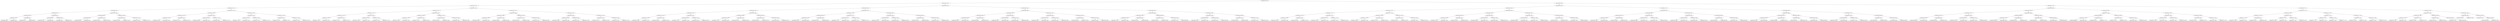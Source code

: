digraph G{
676631074 [label="Node{data=[4103, 4103]}"]
676631074 -> 1223923412
1223923412 [label="Node{data=[2128, 2128]}"]
1223923412 -> 1388535596
1388535596 [label="Node{data=[1736, 1736]}"]
1388535596 -> 709287466
709287466 [label="Node{data=[1312, 1312]}"]
709287466 -> 646941890
646941890 [label="Node{data=[958, 958]}"]
646941890 -> 1923017713
1923017713 [label="Node{data=[950, 950]}"]
1923017713 -> 980218033
980218033 [label="Node{data=[946, 946]}"]
980218033 -> 642240088
642240088 [label="Node{data=[944, 944]}"]
642240088 -> 2088021966
2088021966 [label="Node{data=[918, 918]}"]
642240088 -> 2041578194
2041578194 [label="Node{data=[945, 945]}"]
980218033 -> 604281901
604281901 [label="Node{data=[948, 948]}"]
604281901 -> 1017750523
1017750523 [label="Node{data=[947, 947]}"]
604281901 -> 1702519167
1702519167 [label="Node{data=[949, 949]}"]
1923017713 -> 472209808
472209808 [label="Node{data=[954, 954]}"]
472209808 -> 482368461
482368461 [label="Node{data=[952, 952]}"]
482368461 -> 1837598165
1837598165 [label="Node{data=[951, 951]}"]
482368461 -> 1530945667
1530945667 [label="Node{data=[953, 953]}"]
472209808 -> 1830767522
1830767522 [label="Node{data=[956, 956]}"]
1830767522 -> 1939827711
1939827711 [label="Node{data=[955, 955]}"]
1830767522 -> 577237364
577237364 [label="Node{data=[957, 957]}"]
646941890 -> 2063325635
2063325635 [label="Node{data=[1304, 1304]}"]
2063325635 -> 1831784293
1831784293 [label="Node{data=[968, 968]}"]
1831784293 -> 1709605292
1709605292 [label="Node{data=[960, 960]}"]
1709605292 -> 2023170101
2023170101 [label="Node{data=[959, 959]}"]
1709605292 -> 1543953189
1543953189 [label="Node{data=[961, 961]}"]
1831784293 -> 1204318759
1204318759 [label="Node{data=[1302, 1302]}"]
1204318759 -> 384987283
384987283 [label="Node{data=[1290, 1290]}"]
1204318759 -> 1470463216
1470463216 [label="Node{data=[1303, 1303]}"]
2063325635 -> 1032870610
1032870610 [label="Node{data=[1308, 1308]}"]
1032870610 -> 969760269
969760269 [label="Node{data=[1306, 1306]}"]
969760269 -> 1019139919
1019139919 [label="Node{data=[1305, 1305]}"]
969760269 -> 1082162900
1082162900 [label="Node{data=[1307, 1307]}"]
1032870610 -> 2147085020
2147085020 [label="Node{data=[1310, 1310]}"]
2147085020 -> 739769880
739769880 [label="Node{data=[1309, 1309]}"]
2147085020 -> 1717129338
1717129338 [label="Node{data=[1311, 1311]}"]
709287466 -> 636286139
636286139 [label="Node{data=[1720, 1720]}"]
636286139 -> 359876048
359876048 [label="Node{data=[1380, 1380]}"]
359876048 -> 101158488
101158488 [label="Node{data=[1316, 1316]}"]
101158488 -> 712103010
712103010 [label="Node{data=[1314, 1314]}"]
712103010 -> 1761256635
1761256635 [label="Node{data=[1313, 1313]}"]
712103010 -> 1739076017
1739076017 [label="Node{data=[1315, 1315]}"]
101158488 -> 1575421522
1575421522 [label="Node{data=[1318, 1318]}"]
1575421522 -> 2031164232
2031164232 [label="Node{data=[1317, 1317]}"]
1575421522 -> 1148434349
1148434349 [label="Node{data=[1319, 1319]}"]
359876048 -> 1651520299
1651520299 [label="Node{data=[1623, 1623]}"]
1651520299 -> 130051233
130051233 [label="Node{data=[1490, 1490]}"]
130051233 -> 1996155978
1996155978 [label="Node{data=[1388, 1388]}"]
130051233 -> 795735015
795735015 [label="Node{data=[1557, 1557]}"]
1651520299 -> 1290237002
1290237002 [label="Node{data=[1718, 1718]}"]
1290237002 -> 1220983827
1220983827 [label="Node{data=[1683, 1683]}"]
1290237002 -> 1778352637
1778352637 [label="Node{data=[1719, 1719]}"]
636286139 -> 692958702
692958702 [label="Node{data=[1728, 1728]}"]
692958702 -> 1585435049
1585435049 [label="Node{data=[1724, 1724]}"]
1585435049 -> 598005841
598005841 [label="Node{data=[1722, 1722]}"]
598005841 -> 918640049
918640049 [label="Node{data=[1721, 1721]}"]
598005841 -> 1919382594
1919382594 [label="Node{data=[1723, 1723]}"]
1585435049 -> 1379209534
1379209534 [label="Node{data=[1726, 1726]}"]
1379209534 -> 1473658233
1473658233 [label="Node{data=[1725, 1725]}"]
1379209534 -> 1803978479
1803978479 [label="Node{data=[1727, 1727]}"]
692958702 -> 571091641
571091641 [label="Node{data=[1732, 1732]}"]
571091641 -> 1489793831
1489793831 [label="Node{data=[1730, 1730]}"]
1489793831 -> 1041739954
1041739954 [label="Node{data=[1729, 1729]}"]
1489793831 -> 1643767905
1643767905 [label="Node{data=[1731, 1731]}"]
571091641 -> 315967749
315967749 [label="Node{data=[1734, 1734]}"]
315967749 -> 700138803
700138803 [label="Node{data=[1733, 1733]}"]
315967749 -> 707453590
707453590 [label="Node{data=[1735, 1735]}"]
1388535596 -> 79605074
79605074 [label="Node{data=[1831, 1831]}"]
79605074 -> 1008419233
1008419233 [label="Node{data=[1752, 1752]}"]
1008419233 -> 1341790668
1341790668 [label="Node{data=[1744, 1744]}"]
1341790668 -> 842624247
842624247 [label="Node{data=[1740, 1740]}"]
842624247 -> 1134330847
1134330847 [label="Node{data=[1738, 1738]}"]
1134330847 -> 636277828
636277828 [label="Node{data=[1737, 1737]}"]
1134330847 -> 986160460
986160460 [label="Node{data=[1739, 1739]}"]
842624247 -> 1130369079
1130369079 [label="Node{data=[1742, 1742]}"]
1130369079 -> 1682305535
1682305535 [label="Node{data=[1741, 1741]}"]
1130369079 -> 659048391
659048391 [label="Node{data=[1743, 1743]}"]
1341790668 -> 560173983
560173983 [label="Node{data=[1748, 1748]}"]
560173983 -> 1648483884
1648483884 [label="Node{data=[1746, 1746]}"]
1648483884 -> 700449170
700449170 [label="Node{data=[1745, 1745]}"]
1648483884 -> 1288903954
1288903954 [label="Node{data=[1747, 1747]}"]
560173983 -> 1896976508
1896976508 [label="Node{data=[1750, 1750]}"]
1896976508 -> 491618508
491618508 [label="Node{data=[1749, 1749]}"]
1896976508 -> 875093606
875093606 [label="Node{data=[1751, 1751]}"]
1008419233 -> 1615298172
1615298172 [label="Node{data=[1823, 1823]}"]
1615298172 -> 497582200
497582200 [label="Node{data=[1756, 1756]}"]
497582200 -> 1821522145
1821522145 [label="Node{data=[1754, 1754]}"]
1821522145 -> 515576059
515576059 [label="Node{data=[1753, 1753]}"]
1821522145 -> 1171536334
1171536334 [label="Node{data=[1755, 1755]}"]
497582200 -> 480692812
480692812 [label="Node{data=[1821, 1821]}"]
480692812 -> 1636740105
1636740105 [label="Node{data=[1757, 1757]}"]
480692812 -> 661935115
661935115 [label="Node{data=[1822, 1822]}"]
1615298172 -> 1124733794
1124733794 [label="Node{data=[1827, 1827]}"]
1124733794 -> 1775523301
1775523301 [label="Node{data=[1825, 1825]}"]
1775523301 -> 2100183602
2100183602 [label="Node{data=[1824, 1824]}"]
1775523301 -> 2030011792
2030011792 [label="Node{data=[1826, 1826]}"]
1124733794 -> 1811745006
1811745006 [label="Node{data=[1829, 1829]}"]
1811745006 -> 550306569
550306569 [label="Node{data=[1828, 1828]}"]
1811745006 -> 796781296
796781296 [label="Node{data=[1830, 1830]}"]
79605074 -> 732572042
732572042 [label="Node{data=[1847, 1847]}"]
732572042 -> 680787561
680787561 [label="Node{data=[1839, 1839]}"]
680787561 -> 1611556153
1611556153 [label="Node{data=[1835, 1835]}"]
1611556153 -> 543435170
543435170 [label="Node{data=[1833, 1833]}"]
543435170 -> 1517859421
1517859421 [label="Node{data=[1832, 1832]}"]
543435170 -> 1840218061
1840218061 [label="Node{data=[1834, 1834]}"]
1611556153 -> 2124151020
2124151020 [label="Node{data=[1837, 1837]}"]
2124151020 -> 2142496676
2142496676 [label="Node{data=[1836, 1836]}"]
2124151020 -> 1615222869
1615222869 [label="Node{data=[1838, 1838]}"]
680787561 -> 1979781767
1979781767 [label="Node{data=[1843, 1843]}"]
1979781767 -> 1476188211
1476188211 [label="Node{data=[1841, 1841]}"]
1476188211 -> 932350895
932350895 [label="Node{data=[1840, 1840]}"]
1476188211 -> 1699019256
1699019256 [label="Node{data=[1842, 1842]}"]
1979781767 -> 464472829
464472829 [label="Node{data=[1845, 1845]}"]
464472829 -> 715339003
715339003 [label="Node{data=[1844, 1844]}"]
464472829 -> 164564467
164564467 [label="Node{data=[1846, 1846]}"]
732572042 -> 1258728971
1258728971 [label="Node{data=[2120, 2120]}"]
1258728971 -> 715124020
715124020 [label="Node{data=[1930, 1930]}"]
715124020 -> 430444656
430444656 [label="Node{data=[1849, 1849]}"]
430444656 -> 1761162787
1761162787 [label="Node{data=[1848, 1848]}"]
430444656 -> 376552385
376552385 [label="Node{data=[1850, 1850]}"]
715124020 -> 1137840758
1137840758 [label="Node{data=[2092, 2092]}"]
1137840758 -> 438350316
438350316 [label="Node{data=[2018, 2018]}"]
1137840758 -> 1003082917
1003082917 [label="Node{data=[2119, 2119]}"]
1258728971 -> 545120174
545120174 [label="Node{data=[2124, 2124]}"]
545120174 -> 1936664693
1936664693 [label="Node{data=[2122, 2122]}"]
1936664693 -> 1826572325
1826572325 [label="Node{data=[2121, 2121]}"]
1936664693 -> 424068583
424068583 [label="Node{data=[2123, 2123]}"]
545120174 -> 1468590542
1468590542 [label="Node{data=[2126, 2126]}"]
1468590542 -> 1563316170
1563316170 [label="Node{data=[2125, 2125]}"]
1468590542 -> 1269213738
1269213738 [label="Node{data=[2127, 2127]}"]
1223923412 -> 1692411716
1692411716 [label="Node{data=[2294, 2294]}"]
1692411716 -> 1949721743
1949721743 [label="Node{data=[2262, 2262]}"]
1949721743 -> 1539913180
1539913180 [label="Node{data=[2246, 2246]}"]
1539913180 -> 633353077
633353077 [label="Node{data=[2136, 2136]}"]
633353077 -> 1090517646
1090517646 [label="Node{data=[2132, 2132]}"]
1090517646 -> 128646146
128646146 [label="Node{data=[2130, 2130]}"]
128646146 -> 366956286
366956286 [label="Node{data=[2129, 2129]}"]
128646146 -> 824216747
824216747 [label="Node{data=[2131, 2131]}"]
1090517646 -> 246692747
246692747 [label="Node{data=[2134, 2134]}"]
246692747 -> 1588501683
1588501683 [label="Node{data=[2133, 2133]}"]
246692747 -> 837386534
837386534 [label="Node{data=[2135, 2135]}"]
633353077 -> 68748900
68748900 [label="Node{data=[2242, 2242]}"]
68748900 -> 735972623
735972623 [label="Node{data=[2200, 2200]}"]
735972623 -> 29317059
29317059 [label="Node{data=[2137, 2137]}"]
735972623 -> 2090997347
2090997347 [label="Node{data=[2217, 2217]}"]
68748900 -> 809768373
809768373 [label="Node{data=[2244, 2244]}"]
809768373 -> 1806287047
1806287047 [label="Node{data=[2243, 2243]}"]
809768373 -> 282301246
282301246 [label="Node{data=[2245, 2245]}"]
1539913180 -> 2091818569
2091818569 [label="Node{data=[2254, 2254]}"]
2091818569 -> 1826084308
1826084308 [label="Node{data=[2250, 2250]}"]
1826084308 -> 1239256945
1239256945 [label="Node{data=[2248, 2248]}"]
1239256945 -> 1167834903
1167834903 [label="Node{data=[2247, 2247]}"]
1239256945 -> 1297034555
1297034555 [label="Node{data=[2249, 2249]}"]
1826084308 -> 535046195
535046195 [label="Node{data=[2252, 2252]}"]
535046195 -> 979868345
979868345 [label="Node{data=[2251, 2251]}"]
535046195 -> 572320229
572320229 [label="Node{data=[2253, 2253]}"]
2091818569 -> 370028136
370028136 [label="Node{data=[2258, 2258]}"]
370028136 -> 672475434
672475434 [label="Node{data=[2256, 2256]}"]
672475434 -> 773967043
773967043 [label="Node{data=[2255, 2255]}"]
672475434 -> 1798785827
1798785827 [label="Node{data=[2257, 2257]}"]
370028136 -> 212682051
212682051 [label="Node{data=[2260, 2260]}"]
212682051 -> 225468805
225468805 [label="Node{data=[2259, 2259]}"]
212682051 -> 764928828
764928828 [label="Node{data=[2261, 2261]}"]
1949721743 -> 2091441150
2091441150 [label="Node{data=[2278, 2278]}"]
2091441150 -> 440995445
440995445 [label="Node{data=[2270, 2270]}"]
440995445 -> 339425520
339425520 [label="Node{data=[2266, 2266]}"]
339425520 -> 103266120
103266120 [label="Node{data=[2264, 2264]}"]
103266120 -> 1013644121
1013644121 [label="Node{data=[2263, 2263]}"]
103266120 -> 1845653511
1845653511 [label="Node{data=[2265, 2265]}"]
339425520 -> 590555535
590555535 [label="Node{data=[2268, 2268]}"]
590555535 -> 404047702
404047702 [label="Node{data=[2267, 2267]}"]
590555535 -> 1934546750
1934546750 [label="Node{data=[2269, 2269]}"]
440995445 -> 238097176
238097176 [label="Node{data=[2274, 2274]}"]
238097176 -> 888417280
888417280 [label="Node{data=[2272, 2272]}"]
888417280 -> 115995199
115995199 [label="Node{data=[2271, 2271]}"]
888417280 -> 52110075
52110075 [label="Node{data=[2273, 2273]}"]
238097176 -> 95705171
95705171 [label="Node{data=[2276, 2276]}"]
95705171 -> 280355017
280355017 [label="Node{data=[2275, 2275]}"]
95705171 -> 1501855978
1501855978 [label="Node{data=[2277, 2277]}"]
2091441150 -> 55733723
55733723 [label="Node{data=[2286, 2286]}"]
55733723 -> 612621090
612621090 [label="Node{data=[2282, 2282]}"]
612621090 -> 454022355
454022355 [label="Node{data=[2280, 2280]}"]
454022355 -> 1718719624
1718719624 [label="Node{data=[2279, 2279]}"]
454022355 -> 1994199336
1994199336 [label="Node{data=[2281, 2281]}"]
612621090 -> 1279106586
1279106586 [label="Node{data=[2284, 2284]}"]
1279106586 -> 695300610
695300610 [label="Node{data=[2283, 2283]}"]
1279106586 -> 1129211504
1129211504 [label="Node{data=[2285, 2285]}"]
55733723 -> 1560570720
1560570720 [label="Node{data=[2290, 2290]}"]
1560570720 -> 2104091540
2104091540 [label="Node{data=[2288, 2288]}"]
2104091540 -> 1605009241
1605009241 [label="Node{data=[2287, 2287]}"]
2104091540 -> 1877475130
1877475130 [label="Node{data=[2289, 2289]}"]
1560570720 -> 298243789
298243789 [label="Node{data=[2292, 2292]}"]
298243789 -> 587330082
587330082 [label="Node{data=[2291, 2291]}"]
298243789 -> 803017132
803017132 [label="Node{data=[2293, 2293]}"]
1692411716 -> 2131965250
2131965250 [label="Node{data=[2456, 2456]}"]
2131965250 -> 1489302739
1489302739 [label="Node{data=[2399, 2399]}"]
1489302739 -> 1954061579
1954061579 [label="Node{data=[2302, 2302]}"]
1954061579 -> 862954073
862954073 [label="Node{data=[2298, 2298]}"]
862954073 -> 1429219411
1429219411 [label="Node{data=[2296, 2296]}"]
1429219411 -> 715992138
715992138 [label="Node{data=[2295, 2295]}"]
1429219411 -> 437087441
437087441 [label="Node{data=[2297, 2297]}"]
862954073 -> 1421764771
1421764771 [label="Node{data=[2300, 2300]}"]
1421764771 -> 1614039
1614039 [label="Node{data=[2299, 2299]}"]
1421764771 -> 1125385186
1125385186 [label="Node{data=[2301, 2301]}"]
1954061579 -> 848200885
848200885 [label="Node{data=[2395, 2395]}"]
848200885 -> 366090551
366090551 [label="Node{data=[2393, 2393]}"]
366090551 -> 1351163202
1351163202 [label="Node{data=[2303, 2303]}"]
366090551 -> 861999010
861999010 [label="Node{data=[2394, 2394]}"]
848200885 -> 1963761239
1963761239 [label="Node{data=[2397, 2397]}"]
1963761239 -> 1888627296
1888627296 [label="Node{data=[2396, 2396]}"]
1963761239 -> 1760123453
1760123453 [label="Node{data=[2398, 2398]}"]
1489302739 -> 1397638301
1397638301 [label="Node{data=[2407, 2407]}"]
1397638301 -> 1117886085
1117886085 [label="Node{data=[2403, 2403]}"]
1117886085 -> 587298203
587298203 [label="Node{data=[2401, 2401]}"]
587298203 -> 26999668
26999668 [label="Node{data=[2400, 2400]}"]
587298203 -> 550514038
550514038 [label="Node{data=[2402, 2402]}"]
1117886085 -> 1854640727
1854640727 [label="Node{data=[2405, 2405]}"]
1854640727 -> 1175359408
1175359408 [label="Node{data=[2404, 2404]}"]
1854640727 -> 403737694
403737694 [label="Node{data=[2406, 2406]}"]
1397638301 -> 965392823
965392823 [label="Node{data=[2452, 2452]}"]
965392823 -> 186752507
186752507 [label="Node{data=[2409, 2409]}"]
186752507 -> 971038752
971038752 [label="Node{data=[2408, 2408]}"]
186752507 -> 630126910
630126910 [label="Node{data=[2410, 2410]}"]
965392823 -> 1227205433
1227205433 [label="Node{data=[2454, 2454]}"]
1227205433 -> 1324100003
1324100003 [label="Node{data=[2453, 2453]}"]
1227205433 -> 1890787774
1890787774 [label="Node{data=[2455, 2455]}"]
2131965250 -> 572944799
572944799 [label="Node{data=[3425, 3425]}"]
572944799 -> 1178495617
1178495617 [label="Node{data=[2922, 2922]}"]
1178495617 -> 1773204180
1773204180 [label="Node{data=[2821, 2821]}"]
1773204180 -> 6787213
6787213 [label="Node{data=[2607, 2607]}"]
6787213 -> 299676567
299676567 [label="Node{data=[2471, 2471]}"]
6787213 -> 604223823
604223823 [label="Node{data=[2807, 2807]}"]
1773204180 -> 1254873417
1254873417 [label="Node{data=[2850, 2850]}"]
1254873417 -> 1981074277
1981074277 [label="Node{data=[2837, 2837]}"]
1254873417 -> 44076603
44076603 [label="Node{data=[2869, 2869]}"]
1178495617 -> 1003525857
1003525857 [label="Node{data=[3098, 3098]}"]
1003525857 -> 801440067
801440067 [label="Node{data=[3013, 3013]}"]
801440067 -> 2136647741
2136647741 [label="Node{data=[2940, 2940]}"]
801440067 -> 2030907579
2030907579 [label="Node{data=[3032, 3032]}"]
1003525857 -> 1188415205
1188415205 [label="Node{data=[3334, 3334]}"]
1188415205 -> 1092421733
1092421733 [label="Node{data=[3110, 3110]}"]
1188415205 -> 1798064955
1798064955 [label="Node{data=[3366, 3366]}"]
572944799 -> 2075407885
2075407885 [label="Node{data=[4095, 4095]}"]
2075407885 -> 322839920
322839920 [label="Node{data=[3755, 3755]}"]
322839920 -> 977881426
977881426 [label="Node{data=[3646, 3646]}"]
977881426 -> 867547315
867547315 [label="Node{data=[3514, 3514]}"]
977881426 -> 1777067158
1777067158 [label="Node{data=[3726, 3726]}"]
322839920 -> 194795902
194795902 [label="Node{data=[4093, 4093]}"]
194795902 -> 2070905478
2070905478 [label="Node{data=[3831, 3831]}"]
194795902 -> 1703005560
1703005560 [label="Node{data=[4094, 4094]}"]
2075407885 -> 1400396298
1400396298 [label="Node{data=[4099, 4099]}"]
1400396298 -> 986099378
986099378 [label="Node{data=[4097, 4097]}"]
986099378 -> 1027240158
1027240158 [label="Node{data=[4096, 4096]}"]
986099378 -> 1455132684
1455132684 [label="Node{data=[4098, 4098]}"]
1400396298 -> 1199716571
1199716571 [label="Node{data=[4101, 4101]}"]
1199716571 -> 1220455847
1220455847 [label="Node{data=[4100, 4100]}"]
1199716571 -> 653039854
653039854 [label="Node{data=[4102, 4102]}"]
676631074 -> 744310735
744310735 [label="Node{data=[5363, 5363]}"]
744310735 -> 2060445311
2060445311 [label="Node{data=[4560, 4560]}"]
2060445311 -> 1201782548
1201782548 [label="Node{data=[4156, 4156]}"]
1201782548 -> 88634598
88634598 [label="Node{data=[4119, 4119]}"]
88634598 -> 1139620031
1139620031 [label="Node{data=[4111, 4111]}"]
1139620031 -> 1184158371
1184158371 [label="Node{data=[4107, 4107]}"]
1184158371 -> 210209914
210209914 [label="Node{data=[4105, 4105]}"]
210209914 -> 1252931144
1252931144 [label="Node{data=[4104, 4104]}"]
210209914 -> 1621940066
1621940066 [label="Node{data=[4106, 4106]}"]
1184158371 -> 13439006
13439006 [label="Node{data=[4109, 4109]}"]
13439006 -> 815376417
815376417 [label="Node{data=[4108, 4108]}"]
13439006 -> 197055500
197055500 [label="Node{data=[4110, 4110]}"]
1139620031 -> 229578206
229578206 [label="Node{data=[4115, 4115]}"]
229578206 -> 1703586197
1703586197 [label="Node{data=[4113, 4113]}"]
1703586197 -> 405786021
405786021 [label="Node{data=[4112, 4112]}"]
1703586197 -> 1699509272
1699509272 [label="Node{data=[4114, 4114]}"]
229578206 -> 280530058
280530058 [label="Node{data=[4117, 4117]}"]
280530058 -> 550390025
550390025 [label="Node{data=[4116, 4116]}"]
280530058 -> 1181416016
1181416016 [label="Node{data=[4118, 4118]}"]
88634598 -> 1073785393
1073785393 [label="Node{data=[4127, 4127]}"]
1073785393 -> 336114279
336114279 [label="Node{data=[4123, 4123]}"]
336114279 -> 1180448750
1180448750 [label="Node{data=[4121, 4121]}"]
1180448750 -> 1475734799
1475734799 [label="Node{data=[4120, 4120]}"]
1180448750 -> 308380898
308380898 [label="Node{data=[4122, 4122]}"]
336114279 -> 1135318851
1135318851 [label="Node{data=[4125, 4125]}"]
1135318851 -> 1685011359
1685011359 [label="Node{data=[4124, 4124]}"]
1135318851 -> 478822280
478822280 [label="Node{data=[4126, 4126]}"]
1073785393 -> 47378031
47378031 [label="Node{data=[4131, 4131]}"]
47378031 -> 500986105
500986105 [label="Node{data=[4129, 4129]}"]
500986105 -> 7471902
7471902 [label="Node{data=[4128, 4128]}"]
500986105 -> 1296632551
1296632551 [label="Node{data=[4130, 4130]}"]
47378031 -> 1484600503
1484600503 [label="Node{data=[4133, 4133]}"]
1484600503 -> 651742457
651742457 [label="Node{data=[4132, 4132]}"]
1484600503 -> 908218831
908218831 [label="Node{data=[4134, 4134]}"]
1201782548 -> 859401182
859401182 [label="Node{data=[4302, 4302]}"]
859401182 -> 47196546
47196546 [label="Node{data=[4294, 4294]}"]
47196546 -> 1653572133
1653572133 [label="Node{data=[4290, 4290]}"]
1653572133 -> 1183255442
1183255442 [label="Node{data=[4192, 4192]}"]
1183255442 -> 1050210055
1050210055 [label="Node{data=[4157, 4157]}"]
1183255442 -> 1023892847
1023892847 [label="Node{data=[4197, 4197]}"]
1653572133 -> 596082240
596082240 [label="Node{data=[4292, 4292]}"]
596082240 -> 1570908729
1570908729 [label="Node{data=[4291, 4291]}"]
596082240 -> 607852125
607852125 [label="Node{data=[4293, 4293]}"]
47196546 -> 592501648
592501648 [label="Node{data=[4298, 4298]}"]
592501648 -> 1002292420
1002292420 [label="Node{data=[4296, 4296]}"]
1002292420 -> 1996673640
1996673640 [label="Node{data=[4295, 4295]}"]
1002292420 -> 192391979
192391979 [label="Node{data=[4297, 4297]}"]
592501648 -> 786328974
786328974 [label="Node{data=[4300, 4300]}"]
786328974 -> 2073036661
2073036661 [label="Node{data=[4299, 4299]}"]
786328974 -> 442502141
442502141 [label="Node{data=[4301, 4301]}"]
859401182 -> 746116457
746116457 [label="Node{data=[4491, 4491]}"]
746116457 -> 1905753973
1905753973 [label="Node{data=[4391, 4391]}"]
1905753973 -> 180843933
180843933 [label="Node{data=[4350, 4350]}"]
180843933 -> 283293915
283293915 [label="Node{data=[4303, 4303]}"]
180843933 -> 2061231155
2061231155 [label="Node{data=[4351, 4351]}"]
1905753973 -> 813519050
813519050 [label="Node{data=[4454, 4454]}"]
813519050 -> 27766981
27766981 [label="Node{data=[4411, 4411]}"]
813519050 -> 67564618
67564618 [label="Node{data=[4458, 4458]}"]
746116457 -> 559506053
559506053 [label="Node{data=[4556, 4556]}"]
559506053 -> 2079890788
2079890788 [label="Node{data=[4554, 4554]}"]
2079890788 -> 1206201158
1206201158 [label="Node{data=[4518, 4518]}"]
2079890788 -> 1962025812
1962025812 [label="Node{data=[4555, 4555]}"]
559506053 -> 508901893
508901893 [label="Node{data=[4558, 4558]}"]
508901893 -> 570005270
570005270 [label="Node{data=[4557, 4557]}"]
508901893 -> 1328031604
1328031604 [label="Node{data=[4559, 4559]}"]
2060445311 -> 715478342
715478342 [label="Node{data=[4747, 4747]}"]
715478342 -> 496490245
496490245 [label="Node{data=[4644, 4644]}"]
496490245 -> 1891349126
1891349126 [label="Node{data=[4568, 4568]}"]
1891349126 -> 2116429922
2116429922 [label="Node{data=[4564, 4564]}"]
2116429922 -> 2125028741
2125028741 [label="Node{data=[4562, 4562]}"]
2125028741 -> 1562739370
1562739370 [label="Node{data=[4561, 4561]}"]
2125028741 -> 1890006026
1890006026 [label="Node{data=[4563, 4563]}"]
2116429922 -> 1057843012
1057843012 [label="Node{data=[4566, 4566]}"]
1057843012 -> 192692309
192692309 [label="Node{data=[4565, 4565]}"]
1057843012 -> 2059252546
2059252546 [label="Node{data=[4567, 4567]}"]
1891349126 -> 871620475
871620475 [label="Node{data=[4640, 4640]}"]
871620475 -> 1729145094
1729145094 [label="Node{data=[4570, 4570]}"]
1729145094 -> 235348825
235348825 [label="Node{data=[4569, 4569]}"]
1729145094 -> 431470200
431470200 [label="Node{data=[4571, 4571]}"]
871620475 -> 873642546
873642546 [label="Node{data=[4642, 4642]}"]
873642546 -> 1445489967
1445489967 [label="Node{data=[4641, 4641]}"]
873642546 -> 1635942744
1635942744 [label="Node{data=[4643, 4643]}"]
496490245 -> 1159921510
1159921510 [label="Node{data=[4652, 4652]}"]
1159921510 -> 1690308314
1690308314 [label="Node{data=[4648, 4648]}"]
1690308314 -> 1897154168
1897154168 [label="Node{data=[4646, 4646]}"]
1897154168 -> 82411843
82411843 [label="Node{data=[4645, 4645]}"]
1897154168 -> 1457690487
1457690487 [label="Node{data=[4647, 4647]}"]
1690308314 -> 850453935
850453935 [label="Node{data=[4650, 4650]}"]
850453935 -> 1631863303
1631863303 [label="Node{data=[4649, 4649]}"]
850453935 -> 703538421
703538421 [label="Node{data=[4651, 4651]}"]
1159921510 -> 1802782608
1802782608 [label="Node{data=[4656, 4656]}"]
1802782608 -> 1583106764
1583106764 [label="Node{data=[4654, 4654]}"]
1583106764 -> 499875706
499875706 [label="Node{data=[4653, 4653]}"]
1583106764 -> 1305688250
1305688250 [label="Node{data=[4655, 4655]}"]
1802782608 -> 72527447
72527447 [label="Node{data=[4658, 4658]}"]
72527447 -> 946114107
946114107 [label="Node{data=[4657, 4657]}"]
72527447 -> 2115114722
2115114722 [label="Node{data=[4659, 4659]}"]
715478342 -> 709945202
709945202 [label="Node{data=[5066, 5066]}"]
709945202 -> 1004655737
1004655737 [label="Node{data=[5058, 5058]}"]
1004655737 -> 669548648
669548648 [label="Node{data=[4979, 4979]}"]
669548648 -> 1235433329
1235433329 [label="Node{data=[4953, 4953]}"]
1235433329 -> 1684349504
1684349504 [label="Node{data=[4937, 4937]}"]
1235433329 -> 1368547497
1368547497 [label="Node{data=[4965, 4965]}"]
669548648 -> 848970035
848970035 [label="Node{data=[5056, 5056]}"]
848970035 -> 1657991342
1657991342 [label="Node{data=[4999, 4999]}"]
848970035 -> 795392406
795392406 [label="Node{data=[5057, 5057]}"]
1004655737 -> 1832715258
1832715258 [label="Node{data=[5062, 5062]}"]
1832715258 -> 231625911
231625911 [label="Node{data=[5060, 5060]}"]
231625911 -> 2028769824
2028769824 [label="Node{data=[5059, 5059]}"]
231625911 -> 304226466
304226466 [label="Node{data=[5061, 5061]}"]
1832715258 -> 386253775
386253775 [label="Node{data=[5064, 5064]}"]
386253775 -> 1754355316
1754355316 [label="Node{data=[5063, 5063]}"]
386253775 -> 1953543380
1953543380 [label="Node{data=[5065, 5065]}"]
709945202 -> 2010430920
2010430920 [label="Node{data=[5317, 5317]}"]
2010430920 -> 1316361030
1316361030 [label="Node{data=[5070, 5070]}"]
1316361030 -> 750181898
750181898 [label="Node{data=[5068, 5068]}"]
750181898 -> 1561401692
1561401692 [label="Node{data=[5067, 5067]}"]
750181898 -> 268031435
268031435 [label="Node{data=[5069, 5069]}"]
1316361030 -> 1902840657
1902840657 [label="Node{data=[5315, 5315]}"]
1902840657 -> 1807212024
1807212024 [label="Node{data=[5141, 5141]}"]
1902840657 -> 1052373547
1052373547 [label="Node{data=[5316, 5316]}"]
2010430920 -> 2142191546
2142191546 [label="Node{data=[5359, 5359]}"]
2142191546 -> 1446482589
1446482589 [label="Node{data=[5357, 5357]}"]
1446482589 -> 62578110
62578110 [label="Node{data=[5318, 5318]}"]
1446482589 -> 1927499592
1927499592 [label="Node{data=[5358, 5358]}"]
2142191546 -> 1949822017
1949822017 [label="Node{data=[5361, 5361]}"]
1949822017 -> 511589152
511589152 [label="Node{data=[5360, 5360]}"]
1949822017 -> 1266438780
1266438780 [label="Node{data=[5362, 5362]}"]
744310735 -> 588111188
588111188 [label="Node{data=[7472, 7472]}"]
588111188 -> 1754491024
1754491024 [label="Node{data=[5965, 5965]}"]
1754491024 -> 123464089
123464089 [label="Node{data=[5534, 5534]}"]
123464089 -> 782083260
782083260 [label="Node{data=[5371, 5371]}"]
782083260 -> 1664559942
1664559942 [label="Node{data=[5367, 5367]}"]
1664559942 -> 278071384
278071384 [label="Node{data=[5365, 5365]}"]
278071384 -> 1222388978
1222388978 [label="Node{data=[5364, 5364]}"]
278071384 -> 187156753
187156753 [label="Node{data=[5366, 5366]}"]
1664559942 -> 1360047656
1360047656 [label="Node{data=[5369, 5369]}"]
1360047656 -> 1506389402
1506389402 [label="Node{data=[5368, 5368]}"]
1360047656 -> 1885057517
1885057517 [label="Node{data=[5370, 5370]}"]
782083260 -> 1166115254
1166115254 [label="Node{data=[5403, 5403]}"]
1166115254 -> 297010880
297010880 [label="Node{data=[5373, 5373]}"]
297010880 -> 92658705
92658705 [label="Node{data=[5372, 5372]}"]
297010880 -> 679264661
679264661 [label="Node{data=[5376, 5376]}"]
1166115254 -> 1639541021
1639541021 [label="Node{data=[5487, 5487]}"]
1639541021 -> 1351283180
1351283180 [label="Node{data=[5432, 5432]}"]
1639541021 -> 2068105912
2068105912 [label="Node{data=[5488, 5488]}"]
123464089 -> 897240108
897240108 [label="Node{data=[5933, 5933]}"]
897240108 -> 530688543
530688543 [label="Node{data=[5929, 5929]}"]
530688543 -> 413347222
413347222 [label="Node{data=[5927, 5927]}"]
413347222 -> 1164911920
1164911920 [label="Node{data=[5555, 5555]}"]
413347222 -> 639080989
639080989 [label="Node{data=[5928, 5928]}"]
530688543 -> 880033170
880033170 [label="Node{data=[5931, 5931]}"]
880033170 -> 893024535
893024535 [label="Node{data=[5930, 5930]}"]
880033170 -> 155229221
155229221 [label="Node{data=[5932, 5932]}"]
897240108 -> 320677986
320677986 [label="Node{data=[5937, 5937]}"]
320677986 -> 110104382
110104382 [label="Node{data=[5935, 5935]}"]
110104382 -> 1619274810
1619274810 [label="Node{data=[5934, 5934]}"]
110104382 -> 1831351739
1831351739 [label="Node{data=[5936, 5936]}"]
320677986 -> 386686532
386686532 [label="Node{data=[5963, 5963]}"]
386686532 -> 300108388
300108388 [label="Node{data=[5938, 5938]}"]
386686532 -> 1346851230
1346851230 [label="Node{data=[5964, 5964]}"]
1754491024 -> 2095985600
2095985600 [label="Node{data=[7386, 7386]}"]
2095985600 -> 157662311
157662311 [label="Node{data=[7378, 7378]}"]
157662311 -> 48129861
48129861 [label="Node{data=[6499, 6499]}"]
48129861 -> 1753156897
1753156897 [label="Node{data=[5971, 5971]}"]
1753156897 -> 1694647261
1694647261 [label="Node{data=[5966, 5966]}"]
1753156897 -> 1101024670
1101024670 [label="Node{data=[6321, 6321]}"]
48129861 -> 817229472
817229472 [label="Node{data=[7340, 7340]}"]
817229472 -> 540273554
540273554 [label="Node{data=[6521, 6521]}"]
817229472 -> 1465407714
1465407714 [label="Node{data=[7377, 7377]}"]
157662311 -> 349643562
349643562 [label="Node{data=[7382, 7382]}"]
349643562 -> 185077758
185077758 [label="Node{data=[7380, 7380]}"]
185077758 -> 886577782
886577782 [label="Node{data=[7379, 7379]}"]
185077758 -> 567466823
567466823 [label="Node{data=[7381, 7381]}"]
349643562 -> 212951588
212951588 [label="Node{data=[7384, 7384]}"]
212951588 -> 1200487347
1200487347 [label="Node{data=[7383, 7383]}"]
212951588 -> 871514782
871514782 [label="Node{data=[7385, 7385]}"]
2095985600 -> 72204100
72204100 [label="Node{data=[7464, 7464]}"]
72204100 -> 65691051
65691051 [label="Node{data=[7460, 7460]}"]
65691051 -> 722628102
722628102 [label="Node{data=[7425, 7425]}"]
722628102 -> 181743432
181743432 [label="Node{data=[7387, 7387]}"]
722628102 -> 1661671113
1661671113 [label="Node{data=[7444, 7444]}"]
65691051 -> 844957702
844957702 [label="Node{data=[7462, 7462]}"]
844957702 -> 168239637
168239637 [label="Node{data=[7461, 7461]}"]
844957702 -> 697037682
697037682 [label="Node{data=[7463, 7463]}"]
72204100 -> 311231956
311231956 [label="Node{data=[7468, 7468]}"]
311231956 -> 1221206715
1221206715 [label="Node{data=[7466, 7466]}"]
1221206715 -> 2070853181
2070853181 [label="Node{data=[7465, 7465]}"]
1221206715 -> 227072577
227072577 [label="Node{data=[7467, 7467]}"]
311231956 -> 2001853825
2001853825 [label="Node{data=[7470, 7470]}"]
2001853825 -> 1855452714
1855452714 [label="Node{data=[7469, 7469]}"]
2001853825 -> 1623620251
1623620251 [label="Node{data=[7471, 7471]}"]
588111188 -> 735571472
735571472 [label="Node{data=[7751, 7751]}"]
735571472 -> 1385403198
1385403198 [label="Node{data=[7710, 7710]}"]
1385403198 -> 56891872
56891872 [label="Node{data=[7679, 7679]}"]
56891872 -> 1353038261
1353038261 [label="Node{data=[7476, 7476]}"]
1353038261 -> 1142323935
1142323935 [label="Node{data=[7474, 7474]}"]
1142323935 -> 181541632
181541632 [label="Node{data=[7473, 7473]}"]
1142323935 -> 702199971
702199971 [label="Node{data=[7475, 7475]}"]
1353038261 -> 1422902332
1422902332 [label="Node{data=[7604, 7604]}"]
1422902332 -> 603491576
603491576 [label="Node{data=[7528, 7528]}"]
1422902332 -> 971540892
971540892 [label="Node{data=[7634, 7634]}"]
56891872 -> 1158357410
1158357410 [label="Node{data=[7706, 7706]}"]
1158357410 -> 1875895067
1875895067 [label="Node{data=[7704, 7704]}"]
1875895067 -> 137837910
137837910 [label="Node{data=[7703, 7703]}"]
1875895067 -> 1970205093
1970205093 [label="Node{data=[7705, 7705]}"]
1158357410 -> 1769265307
1769265307 [label="Node{data=[7708, 7708]}"]
1769265307 -> 2041784725
2041784725 [label="Node{data=[7707, 7707]}"]
1769265307 -> 1222600312
1222600312 [label="Node{data=[7709, 7709]}"]
1385403198 -> 1253987615
1253987615 [label="Node{data=[7718, 7718]}"]
1253987615 -> 88210643
88210643 [label="Node{data=[7714, 7714]}"]
88210643 -> 1709085295
1709085295 [label="Node{data=[7712, 7712]}"]
1709085295 -> 1451344906
1451344906 [label="Node{data=[7711, 7711]}"]
1709085295 -> 1856992616
1856992616 [label="Node{data=[7713, 7713]}"]
88210643 -> 1686289162
1686289162 [label="Node{data=[7716, 7716]}"]
1686289162 -> 1977483295
1977483295 [label="Node{data=[7715, 7715]}"]
1686289162 -> 757541690
757541690 [label="Node{data=[7717, 7717]}"]
1253987615 -> 943067075
943067075 [label="Node{data=[7747, 7747]}"]
943067075 -> 1235069220
1235069220 [label="Node{data=[7745, 7745]}"]
1235069220 -> 1279690480
1279690480 [label="Node{data=[7726, 7726]}"]
1235069220 -> 1487669945
1487669945 [label="Node{data=[7746, 7746]}"]
943067075 -> 1357663864
1357663864 [label="Node{data=[7749, 7749]}"]
1357663864 -> 1956383176
1956383176 [label="Node{data=[7748, 7748]}"]
1357663864 -> 211120301
211120301 [label="Node{data=[7750, 7750]}"]
735571472 -> 886327876
886327876 [label="Node{data=[7897, 7897]}"]
886327876 -> 117001512
117001512 [label="Node{data=[7759, 7759]}"]
117001512 -> 314562166
314562166 [label="Node{data=[7755, 7755]}"]
314562166 -> 889769108
889769108 [label="Node{data=[7753, 7753]}"]
889769108 -> 597173787
597173787 [label="Node{data=[7752, 7752]}"]
889769108 -> 1875165005
1875165005 [label="Node{data=[7754, 7754]}"]
314562166 -> 61130917
61130917 [label="Node{data=[7757, 7757]}"]
61130917 -> 1891358761
1891358761 [label="Node{data=[7756, 7756]}"]
61130917 -> 317821147
317821147 [label="Node{data=[7758, 7758]}"]
117001512 -> 1476754207
1476754207 [label="Node{data=[7893, 7893]}"]
1476754207 -> 2101436762
2101436762 [label="Node{data=[7891, 7891]}"]
2101436762 -> 1393919051
1393919051 [label="Node{data=[7829, 7829]}"]
2101436762 -> 1308406202
1308406202 [label="Node{data=[7892, 7892]}"]
1476754207 -> 1054013081
1054013081 [label="Node{data=[7895, 7895]}"]
1054013081 -> 1223625640
1223625640 [label="Node{data=[7894, 7894]}"]
1054013081 -> 925362466
925362466 [label="Node{data=[7896, 7896]}"]
886327876 -> 528412445
528412445 [label="Node{data=[7901, 7901]}"]
528412445 -> 917611605
917611605 [label="Node{data=[7899, 7899]}"]
917611605 -> 104029024
104029024 [label="Node{data=[7898, 7898]}"]
917611605 -> 248892541
248892541 [label="Node{data=[7900, 7900]}"]
528412445 -> 1723587773
1723587773 [label="Node{data=[7903, 7903]}"]
1723587773 -> 1569939251
1569939251 [label="Node{data=[7902, 7902]}"]
1723587773 -> 1105717178
1105717178 [label="Node{data=[7969, 7969]}"]
1105717178 -> 1634823647
1634823647 [label="Node{data=[7936, 7936]}"]
1105717178 -> 1494686584
1494686584 [label="Node{data=[7991, 7991]}"]
}